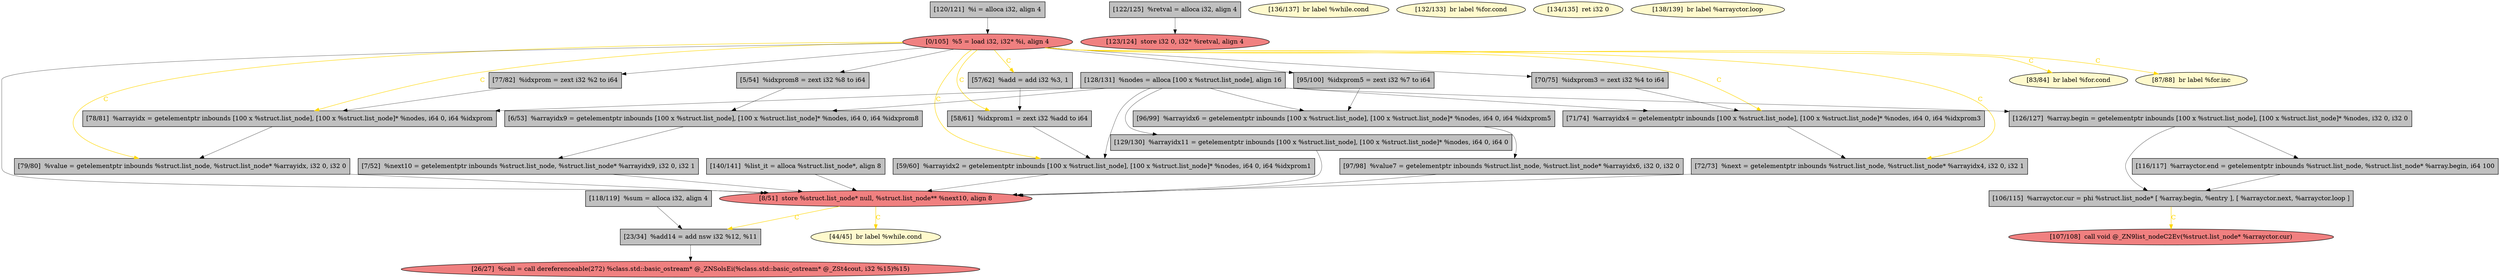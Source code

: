
digraph G {


node193 [fillcolor=lightcoral,label="[26/27]  %call = call dereferenceable(272) %class.std::basic_ostream* @_ZNSolsEi(%class.std::basic_ostream* @_ZSt4cout, i32 %15)%15)",shape=ellipse,style=filled ]
node169 [fillcolor=grey,label="[126/127]  %array.begin = getelementptr inbounds [100 x %struct.list_node], [100 x %struct.list_node]* %nodes, i32 0, i32 0",shape=rectangle,style=filled ]
node165 [fillcolor=lightcoral,label="[0/105]  %5 = load i32, i32* %i, align 4",shape=ellipse,style=filled ]
node168 [fillcolor=grey,label="[116/117]  %arrayctor.end = getelementptr inbounds %struct.list_node, %struct.list_node* %array.begin, i64 100",shape=rectangle,style=filled ]
node167 [fillcolor=grey,label="[57/62]  %add = add i32 %3, 1",shape=rectangle,style=filled ]
node170 [fillcolor=grey,label="[122/125]  %retval = alloca i32, align 4",shape=rectangle,style=filled ]
node163 [fillcolor=lightcoral,label="[107/108]  call void @_ZN9list_nodeC2Ev(%struct.list_node* %arrayctor.cur)",shape=ellipse,style=filled ]
node182 [fillcolor=grey,label="[78/81]  %arrayidx = getelementptr inbounds [100 x %struct.list_node], [100 x %struct.list_node]* %nodes, i64 0, i64 %idxprom",shape=rectangle,style=filled ]
node172 [fillcolor=grey,label="[70/75]  %idxprom3 = zext i32 %4 to i64",shape=rectangle,style=filled ]
node160 [fillcolor=lightcoral,label="[123/124]  store i32 0, i32* %retval, align 4",shape=ellipse,style=filled ]
node180 [fillcolor=grey,label="[77/82]  %idxprom = zext i32 %2 to i64",shape=rectangle,style=filled ]
node192 [fillcolor=grey,label="[5/54]  %idxprom8 = zext i32 %8 to i64",shape=rectangle,style=filled ]
node166 [fillcolor=grey,label="[129/130]  %arrayidx11 = getelementptr inbounds [100 x %struct.list_node], [100 x %struct.list_node]* %nodes, i64 0, i64 0",shape=rectangle,style=filled ]
node164 [fillcolor=lemonchiffon,label="[136/137]  br label %while.cond",shape=ellipse,style=filled ]
node174 [fillcolor=grey,label="[95/100]  %idxprom5 = zext i32 %7 to i64",shape=rectangle,style=filled ]
node187 [fillcolor=grey,label="[23/34]  %add14 = add nsw i32 %12, %11",shape=rectangle,style=filled ]
node157 [fillcolor=lemonchiffon,label="[132/133]  br label %for.cond",shape=ellipse,style=filled ]
node186 [fillcolor=grey,label="[7/52]  %next10 = getelementptr inbounds %struct.list_node, %struct.list_node* %arrayidx9, i32 0, i32 1",shape=rectangle,style=filled ]
node158 [fillcolor=lemonchiffon,label="[134/135]  ret i32 0",shape=ellipse,style=filled ]
node171 [fillcolor=grey,label="[118/119]  %sum = alloca i32, align 4",shape=rectangle,style=filled ]
node161 [fillcolor=grey,label="[128/131]  %nodes = alloca [100 x %struct.list_node], align 16",shape=rectangle,style=filled ]
node191 [fillcolor=grey,label="[58/61]  %idxprom1 = zext i32 %add to i64",shape=rectangle,style=filled ]
node162 [fillcolor=lemonchiffon,label="[138/139]  br label %arrayctor.loop",shape=ellipse,style=filled ]
node173 [fillcolor=grey,label="[120/121]  %i = alloca i32, align 4",shape=rectangle,style=filled ]
node175 [fillcolor=grey,label="[140/141]  %list_it = alloca %struct.list_node*, align 8",shape=rectangle,style=filled ]
node176 [fillcolor=grey,label="[96/99]  %arrayidx6 = getelementptr inbounds [100 x %struct.list_node], [100 x %struct.list_node]* %nodes, i64 0, i64 %idxprom5",shape=rectangle,style=filled ]
node183 [fillcolor=grey,label="[79/80]  %value = getelementptr inbounds %struct.list_node, %struct.list_node* %arrayidx, i32 0, i32 0",shape=rectangle,style=filled ]
node184 [fillcolor=lightcoral,label="[8/51]  store %struct.list_node* null, %struct.list_node** %next10, align 8",shape=ellipse,style=filled ]
node177 [fillcolor=grey,label="[59/60]  %arrayidx2 = getelementptr inbounds [100 x %struct.list_node], [100 x %struct.list_node]* %nodes, i64 0, i64 %idxprom1",shape=rectangle,style=filled ]
node178 [fillcolor=grey,label="[97/98]  %value7 = getelementptr inbounds %struct.list_node, %struct.list_node* %arrayidx6, i32 0, i32 0",shape=rectangle,style=filled ]
node179 [fillcolor=lemonchiffon,label="[83/84]  br label %for.cond",shape=ellipse,style=filled ]
node181 [fillcolor=lemonchiffon,label="[87/88]  br label %for.inc",shape=ellipse,style=filled ]
node185 [fillcolor=grey,label="[71/74]  %arrayidx4 = getelementptr inbounds [100 x %struct.list_node], [100 x %struct.list_node]* %nodes, i64 0, i64 %idxprom3",shape=rectangle,style=filled ]
node188 [fillcolor=grey,label="[106/115]  %arrayctor.cur = phi %struct.list_node* [ %array.begin, %entry ], [ %arrayctor.next, %arrayctor.loop ]",shape=rectangle,style=filled ]
node189 [fillcolor=grey,label="[72/73]  %next = getelementptr inbounds %struct.list_node, %struct.list_node* %arrayidx4, i32 0, i32 1",shape=rectangle,style=filled ]
node159 [fillcolor=grey,label="[6/53]  %arrayidx9 = getelementptr inbounds [100 x %struct.list_node], [100 x %struct.list_node]* %nodes, i64 0, i64 %idxprom8",shape=rectangle,style=filled ]
node190 [fillcolor=lemonchiffon,label="[44/45]  br label %while.cond",shape=ellipse,style=filled ]

node161->node176 [style=solid,color=black,label="",penwidth=0.5,fontcolor=black ]
node182->node183 [style=solid,color=black,label="",penwidth=0.5,fontcolor=black ]
node165->node177 [style=solid,color=gold,label="C",penwidth=1.0,fontcolor=gold ]
node161->node185 [style=solid,color=black,label="",penwidth=0.5,fontcolor=black ]
node161->node182 [style=solid,color=black,label="",penwidth=0.5,fontcolor=black ]
node161->node159 [style=solid,color=black,label="",penwidth=0.5,fontcolor=black ]
node175->node184 [style=solid,color=black,label="",penwidth=0.5,fontcolor=black ]
node165->node179 [style=solid,color=gold,label="C",penwidth=1.0,fontcolor=gold ]
node165->node192 [style=solid,color=black,label="",penwidth=0.5,fontcolor=black ]
node165->node172 [style=solid,color=black,label="",penwidth=0.5,fontcolor=black ]
node171->node187 [style=solid,color=black,label="",penwidth=0.5,fontcolor=black ]
node165->node182 [style=solid,color=gold,label="C",penwidth=1.0,fontcolor=gold ]
node165->node181 [style=solid,color=gold,label="C",penwidth=1.0,fontcolor=gold ]
node170->node160 [style=solid,color=black,label="",penwidth=0.5,fontcolor=black ]
node161->node169 [style=solid,color=black,label="",penwidth=0.5,fontcolor=black ]
node183->node184 [style=solid,color=black,label="",penwidth=0.5,fontcolor=black ]
node165->node184 [style=solid,color=black,label="",penwidth=0.5,fontcolor=black ]
node169->node168 [style=solid,color=black,label="",penwidth=0.5,fontcolor=black ]
node166->node184 [style=solid,color=black,label="",penwidth=0.5,fontcolor=black ]
node187->node193 [style=solid,color=black,label="",penwidth=0.5,fontcolor=black ]
node189->node184 [style=solid,color=black,label="",penwidth=0.5,fontcolor=black ]
node176->node178 [style=solid,color=black,label="",penwidth=0.5,fontcolor=black ]
node161->node166 [style=solid,color=black,label="",penwidth=0.5,fontcolor=black ]
node178->node184 [style=solid,color=black,label="",penwidth=0.5,fontcolor=black ]
node185->node189 [style=solid,color=black,label="",penwidth=0.5,fontcolor=black ]
node192->node159 [style=solid,color=black,label="",penwidth=0.5,fontcolor=black ]
node184->node190 [style=solid,color=gold,label="C",penwidth=1.0,fontcolor=gold ]
node186->node184 [style=solid,color=black,label="",penwidth=0.5,fontcolor=black ]
node165->node180 [style=solid,color=black,label="",penwidth=0.5,fontcolor=black ]
node159->node186 [style=solid,color=black,label="",penwidth=0.5,fontcolor=black ]
node184->node187 [style=solid,color=gold,label="C",penwidth=1.0,fontcolor=gold ]
node188->node163 [style=solid,color=gold,label="C",penwidth=1.0,fontcolor=gold ]
node169->node188 [style=solid,color=black,label="",penwidth=0.5,fontcolor=black ]
node167->node191 [style=solid,color=black,label="",penwidth=0.5,fontcolor=black ]
node165->node185 [style=solid,color=gold,label="C",penwidth=1.0,fontcolor=gold ]
node168->node188 [style=solid,color=black,label="",penwidth=0.5,fontcolor=black ]
node165->node189 [style=solid,color=gold,label="C",penwidth=1.0,fontcolor=gold ]
node161->node177 [style=solid,color=black,label="",penwidth=0.5,fontcolor=black ]
node177->node184 [style=solid,color=black,label="",penwidth=0.5,fontcolor=black ]
node165->node183 [style=solid,color=gold,label="C",penwidth=1.0,fontcolor=gold ]
node174->node176 [style=solid,color=black,label="",penwidth=0.5,fontcolor=black ]
node172->node185 [style=solid,color=black,label="",penwidth=0.5,fontcolor=black ]
node165->node167 [style=solid,color=gold,label="C",penwidth=1.0,fontcolor=gold ]
node165->node174 [style=solid,color=black,label="",penwidth=0.5,fontcolor=black ]
node173->node165 [style=solid,color=black,label="",penwidth=0.5,fontcolor=black ]
node180->node182 [style=solid,color=black,label="",penwidth=0.5,fontcolor=black ]
node165->node191 [style=solid,color=gold,label="C",penwidth=1.0,fontcolor=gold ]
node191->node177 [style=solid,color=black,label="",penwidth=0.5,fontcolor=black ]


}
